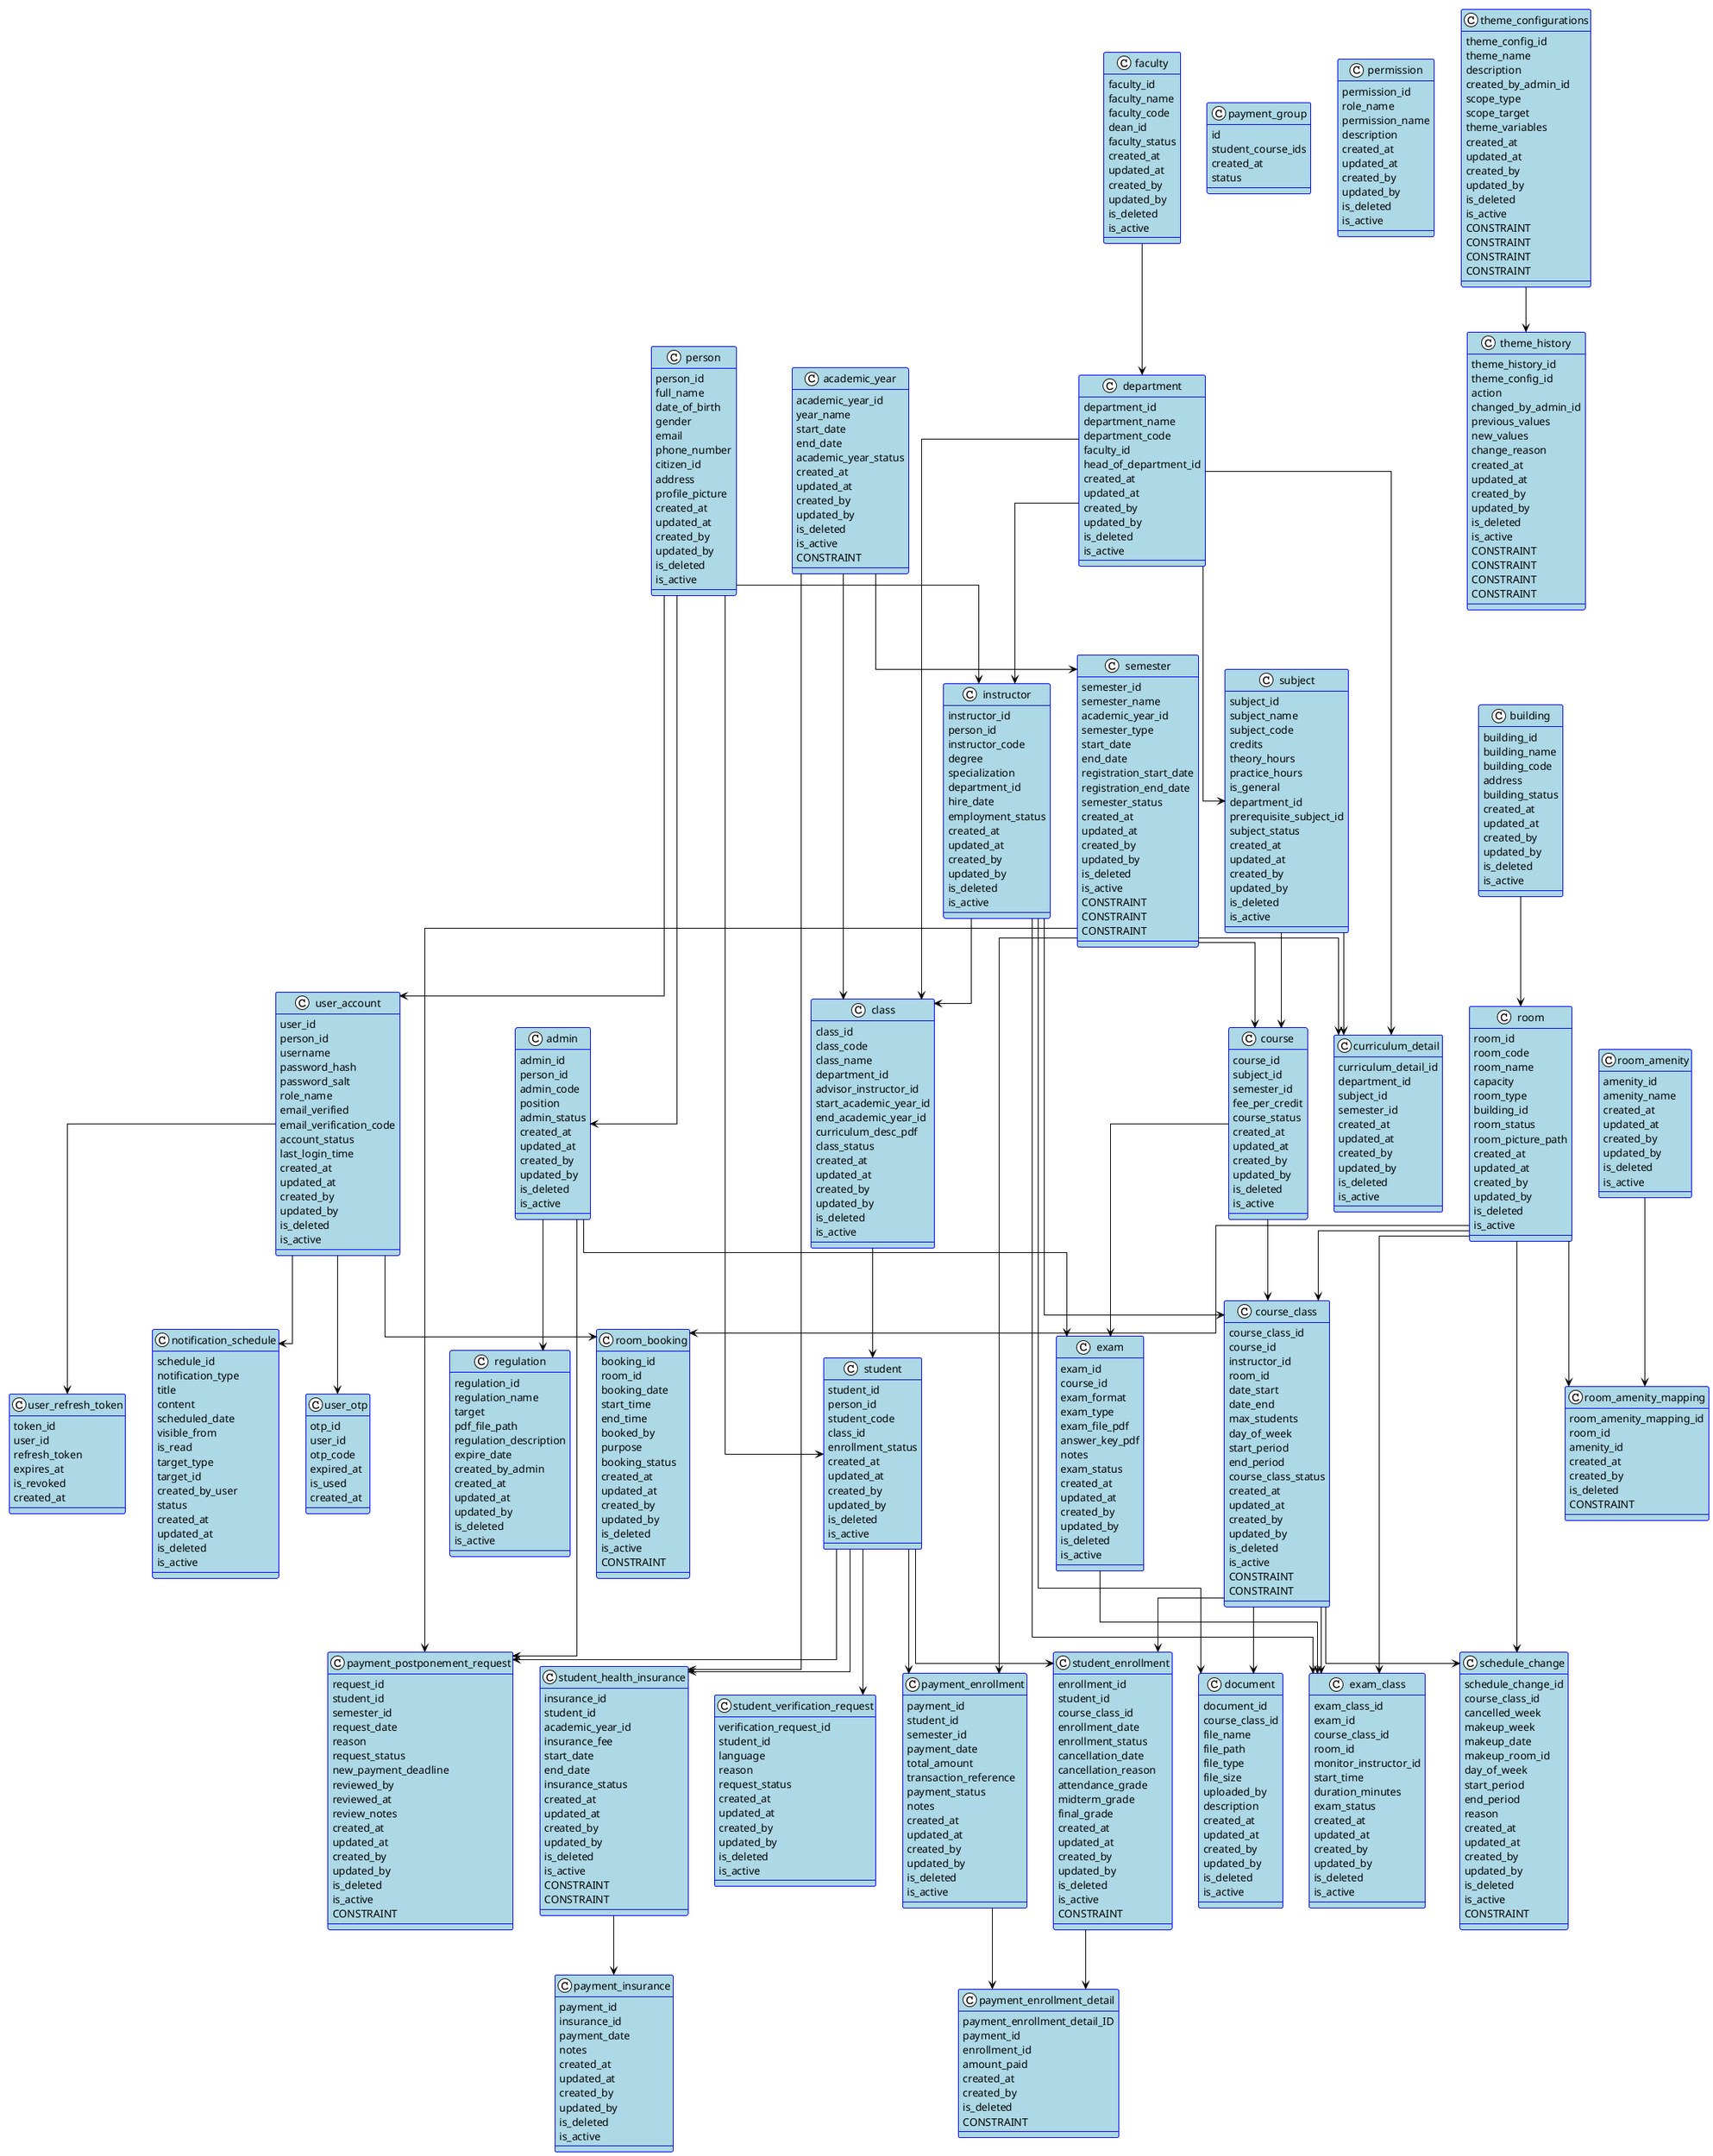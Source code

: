@startuml
!theme plain
top to bottom direction
skinparam classAttributeIconSize 0
skinparam linetype ortho

skinparam class {
  BackgroundColor LightBlue
  BorderColor Blue
}

' Level 0 tables
class curriculum_detail {
  curriculum_detail_id
  department_id
  subject_id
  semester_id
  created_at
  updated_at
  created_by
  updated_by
  is_deleted
  is_active
}
class department {
  department_id
  department_name
  department_code
  faculty_id
  head_of_department_id
  created_at
  updated_at
  created_by
  updated_by
  is_deleted
  is_active
}
class document {
  document_id
  course_class_id
  file_name
  file_path
  file_type
  file_size
  uploaded_by
  description
  created_at
  updated_at
  created_by
  updated_by
  is_deleted
  is_active
}
class exam_class {
  exam_class_id
  exam_id
  course_class_id
  room_id
  monitor_instructor_id
  start_time
  duration_minutes
  exam_status
  created_at
  updated_at
  created_by
  updated_by
  is_deleted
  is_active
}
class faculty {
  faculty_id
  faculty_name
  faculty_code
  dean_id
  faculty_status
  created_at
  updated_at
  created_by
  updated_by
  is_deleted
  is_active
}
class notification_schedule {
  schedule_id
  notification_type
  title
  content
  scheduled_date
  visible_from
  is_read
  target_type
  target_id
  created_by_user
  status
  created_at
  updated_at
  is_deleted
  is_active
}
class payment_enrollment_detail {
  payment_enrollment_detail_ID
  payment_id
  enrollment_id
  amount_paid
  created_at
  created_by
  is_deleted
  CONSTRAINT
}
class payment_group {
  id
  student_course_ids
  created_at
  status
}
class payment_insurance {
  payment_id
  insurance_id
  payment_date
  notes
  created_at
  updated_at
  created_by
  updated_by
  is_deleted
  is_active
}
class payment_postponement_request {
  request_id
  student_id
  semester_id
  request_date
  reason
  request_status
  new_payment_deadline
  reviewed_by
  reviewed_at
  review_notes
  created_at
  updated_at
  created_by
  updated_by
  is_deleted
  is_active
  CONSTRAINT
}
class permission {
  permission_id
  role_name
  permission_name
  description
  created_at
  updated_at
  created_by
  updated_by
  is_deleted
  is_active
}
class regulation {
  regulation_id
  regulation_name
  target
  pdf_file_path
  regulation_description
  expire_date
  created_by_admin
  created_at
  updated_at
  updated_by
  is_deleted
  is_active
}
class room_amenity_mapping {
  room_amenity_mapping_id
  room_id
  amenity_id
  created_at
  created_by
  is_deleted
  CONSTRAINT
}
class room_booking {
  booking_id
  room_id
  booking_date
  start_time
  end_time
  booked_by
  purpose
  booking_status
  created_at
  updated_at
  created_by
  updated_by
  is_deleted
  is_active
  CONSTRAINT
}
class schedule_change {
  schedule_change_id
  course_class_id
  cancelled_week
  makeup_week
  makeup_date
  makeup_room_id
  day_of_week
  start_period
  end_period
  reason
  created_at
  updated_at
  created_by
  updated_by
  is_deleted
  is_active
  CONSTRAINT
}
class student_verification_request {
  verification_request_id
  student_id
  language
  reason
  request_status
  created_at
  updated_at
  created_by
  updated_by
  is_deleted
  is_active
}
class subject {
  subject_id
  subject_name
  subject_code
  credits
  theory_hours
  practice_hours
  is_general
  department_id
  prerequisite_subject_id
  subject_status
  created_at
  updated_at
  created_by
  updated_by
  is_deleted
  is_active
}
class theme_history {
  theme_history_id
  theme_config_id
  action
  changed_by_admin_id
  previous_values
  new_values
  change_reason
  created_at
  updated_at
  created_by
  updated_by
  is_deleted
  is_active
  CONSTRAINT
  CONSTRAINT
  CONSTRAINT
  CONSTRAINT
}
class user_otp {
  otp_id
  user_id
  otp_code
  expired_at
  is_used
  created_at
}
class user_refresh_token {
  token_id
  user_id
  refresh_token
  expires_at
  is_revoked
  created_at
}

' Level 1 tables
class exam {
  exam_id
  course_id
  exam_format
  exam_type
  exam_file_pdf
  answer_key_pdf
  notes
  exam_status
  created_at
  updated_at
  created_by
  updated_by
  is_deleted
  is_active
}
class payment_enrollment {
  payment_id
  student_id
  semester_id
  payment_date
  total_amount
  transaction_reference
  payment_status
  notes
  created_at
  updated_at
  created_by
  updated_by
  is_deleted
  is_active
}
class room_amenity {
  amenity_id
  amenity_name
  created_at
  updated_at
  created_by
  updated_by
  is_deleted
  is_active
}
class student_enrollment {
  enrollment_id
  student_id
  course_class_id
  enrollment_date
  enrollment_status
  cancellation_date
  cancellation_reason
  attendance_grade
  midterm_grade
  final_grade
  created_at
  updated_at
  created_by
  updated_by
  is_deleted
  is_active
  CONSTRAINT
}
class student_health_insurance {
  insurance_id
  student_id
  academic_year_id
  insurance_fee
  start_date
  end_date
  insurance_status
  created_at
  updated_at
  created_by
  updated_by
  is_deleted
  is_active
  CONSTRAINT
  CONSTRAINT
}
class theme_configurations {
  theme_config_id
  theme_name
  description
  created_by_admin_id
  scope_type
  scope_target
  theme_variables
  created_at
  updated_at
  created_by
  updated_by
  is_deleted
  is_active
  CONSTRAINT
  CONSTRAINT
  CONSTRAINT
  CONSTRAINT
}
class user_account {
  user_id
  person_id
  username
  password_hash
  password_salt
  role_name
  email_verified
  email_verification_code
  account_status
  last_login_time
  created_at
  updated_at
  created_by
  updated_by
  is_deleted
  is_active
}

' Level 2 tables
class admin {
  admin_id
  person_id
  admin_code
  position
  admin_status
  created_at
  updated_at
  created_by
  updated_by
  is_deleted
  is_active
}
class course_class {
  course_class_id
  course_id
  instructor_id
  room_id
  date_start
  date_end
  max_students
  day_of_week
  start_period
  end_period
  course_class_status
  created_at
  updated_at
  created_by
  updated_by
  is_deleted
  is_active
  CONSTRAINT
  CONSTRAINT
}
class student {
  student_id
  person_id
  student_code
  class_id
  enrollment_status
  created_at
  updated_at
  created_by
  updated_by
  is_deleted
  is_active
}

' Level 3 tables
class class {
  class_id
  class_code
  class_name
  department_id
  advisor_instructor_id
  start_academic_year_id
  end_academic_year_id
  curriculum_desc_pdf
  class_status
  created_at
  updated_at
  created_by
  updated_by
  is_deleted
  is_active
}
class course {
  course_id
  subject_id
  semester_id
  fee_per_credit
  course_status
  created_at
  updated_at
  created_by
  updated_by
  is_deleted
  is_active
}
class room {
  room_id
  room_code
  room_name
  capacity
  room_type
  building_id
  room_status
  room_picture_path
  created_at
  updated_at
  created_by
  updated_by
  is_deleted
  is_active
}

' Level 4 tables
class building {
  building_id
  building_name
  building_code
  address
  building_status
  created_at
  updated_at
  created_by
  updated_by
  is_deleted
  is_active
}
class instructor {
  instructor_id
  person_id
  instructor_code
  degree
  specialization
  department_id
  hire_date
  employment_status
  created_at
  updated_at
  created_by
  updated_by
  is_deleted
  is_active
}
class semester {
  semester_id
  semester_name
  academic_year_id
  semester_type
  start_date
  end_date
  registration_start_date
  registration_end_date
  semester_status
  created_at
  updated_at
  created_by
  updated_by
  is_deleted
  is_active
  CONSTRAINT
  CONSTRAINT
  CONSTRAINT
}

' Level 5 tables
class academic_year {
  academic_year_id
  year_name
  start_date
  end_date
  academic_year_status
  created_at
  updated_at
  created_by
  updated_by
  is_deleted
  is_active
  CONSTRAINT
}
class person {
  person_id
  full_name
  date_of_birth
  gender
  email
  phone_number
  citizen_id
  address
  profile_picture
  created_at
  updated_at
  created_by
  updated_by
  is_deleted
  is_active
}

' Relationships
person --> user_account
user_account --> user_otp
user_account --> user_refresh_token
building --> room
room --> room_amenity_mapping
room_amenity --> room_amenity_mapping
academic_year --> semester
faculty --> department
person --> instructor
department --> instructor
department --> subject
department --> class
instructor --> class
academic_year --> class
person --> student
class --> student
person --> admin
department --> curriculum_detail
subject --> curriculum_detail
semester --> curriculum_detail
subject --> course
semester --> course
course --> course_class
instructor --> course_class
room --> course_class
student --> student_enrollment
course_class --> student_enrollment
course_class --> schedule_change
room --> schedule_change
course_class --> document
instructor --> document
user_account --> notification_schedule
course --> exam
admin --> exam
exam --> exam_class
course_class --> exam_class
room --> exam_class
instructor --> exam_class
student --> student_health_insurance
academic_year --> student_health_insurance
student --> payment_enrollment
semester --> payment_enrollment
payment_enrollment --> payment_enrollment_detail
student_enrollment --> payment_enrollment_detail
student_health_insurance --> payment_insurance
room --> room_booking
user_account --> room_booking
admin --> regulation
student --> student_verification_request
student --> payment_postponement_request
semester --> payment_postponement_request
admin --> payment_postponement_request
theme_configurations --> theme_history
@enduml